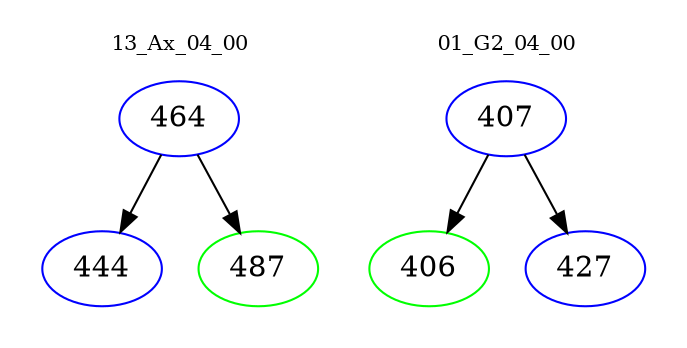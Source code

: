 digraph{
subgraph cluster_0 {
color = white
label = "13_Ax_04_00";
fontsize=10;
T0_464 [label="464", color="blue"]
T0_464 -> T0_444 [color="black"]
T0_444 [label="444", color="blue"]
T0_464 -> T0_487 [color="black"]
T0_487 [label="487", color="green"]
}
subgraph cluster_1 {
color = white
label = "01_G2_04_00";
fontsize=10;
T1_407 [label="407", color="blue"]
T1_407 -> T1_406 [color="black"]
T1_406 [label="406", color="green"]
T1_407 -> T1_427 [color="black"]
T1_427 [label="427", color="blue"]
}
}
